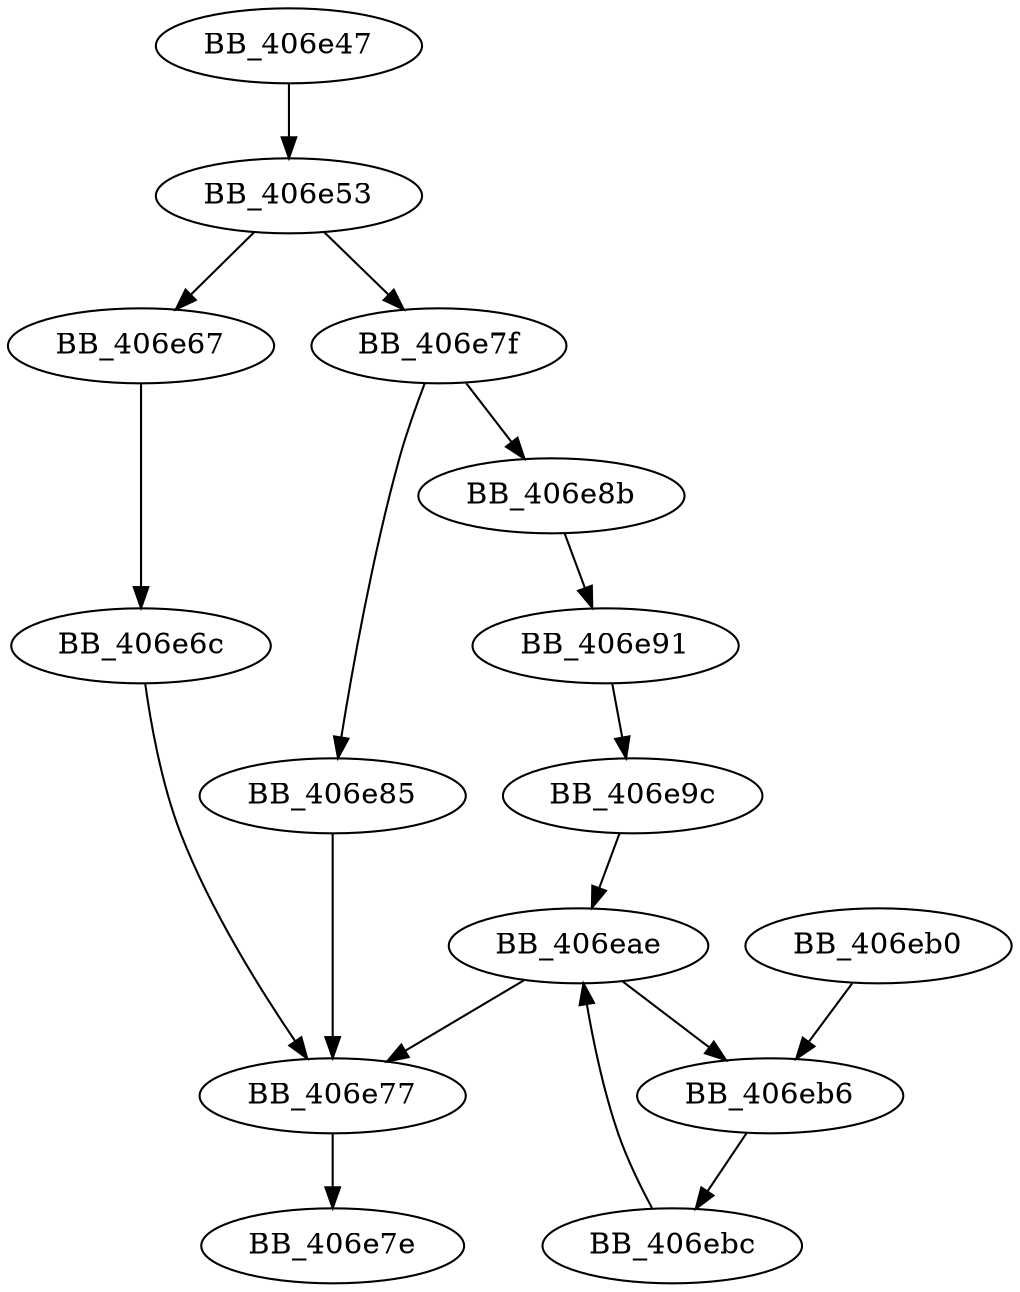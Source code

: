 DiGraph _fclose{
BB_406e47->BB_406e53
BB_406e53->BB_406e67
BB_406e53->BB_406e7f
BB_406e67->BB_406e6c
BB_406e6c->BB_406e77
BB_406e77->BB_406e7e
BB_406e7f->BB_406e85
BB_406e7f->BB_406e8b
BB_406e85->BB_406e77
BB_406e8b->BB_406e91
BB_406e91->BB_406e9c
BB_406e9c->BB_406eae
BB_406eae->BB_406e77
BB_406eae->BB_406eb6
BB_406eb0->BB_406eb6
BB_406eb6->BB_406ebc
BB_406ebc->BB_406eae
}
